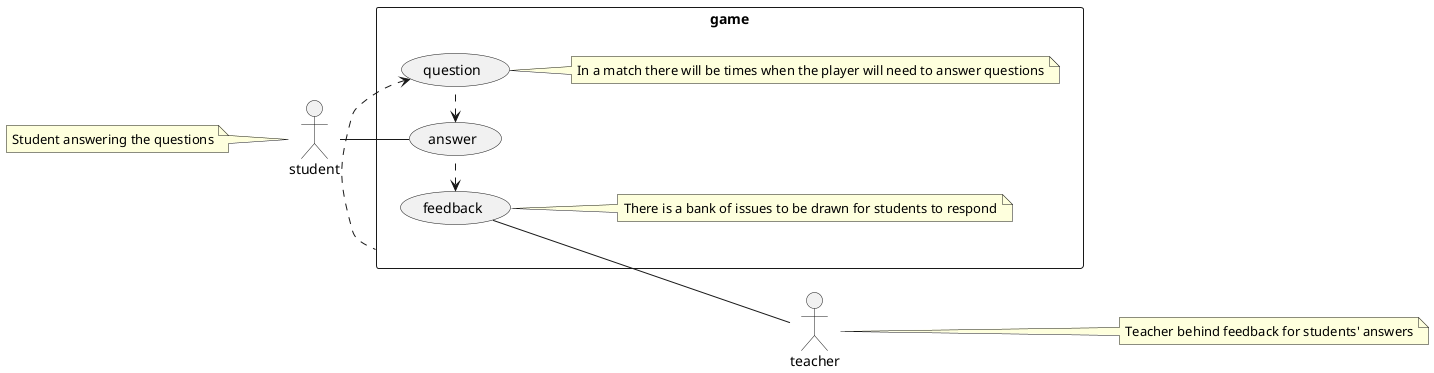 @startuml

left to right direction
skinparam packageStyle rectangle
actor student
note left : Student answering the questions
actor teacher
note right : Teacher behind feedback for students' answers
rectangle game {
    student -- (answer)
    (question) <. (game)
    note right :In a match there will be times when the player will need to answer questions
    (feedback) <. (answer)
    (answer) <. (question)
    note right : There is a bank of issues to be drawn for students to respond
    (feedback) -- teacher

    
}



@enduml
